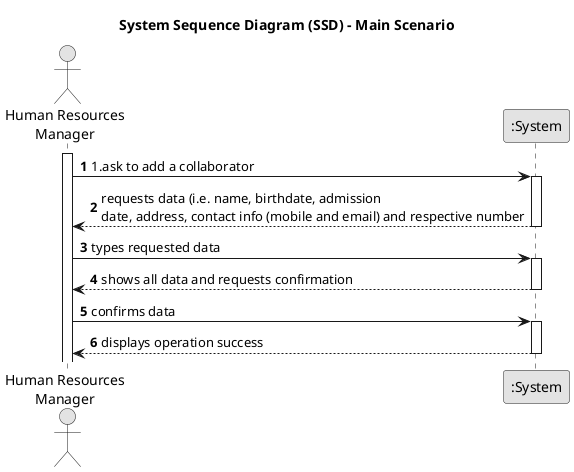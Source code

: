 @startuml
skinparam monochrome true
skinparam packageStyle rectangle
skinparam shadowing false

title System Sequence Diagram (SSD) - Main Scenario

autonumber

actor "Human Resources\nManager" as Employee
participant ":System" as System

activate Employee

    Employee -> System : 1.ask to add a collaborator

    activate System

        System --> Employee : requests data (i.e. name, birthdate, admission \ndate, address, contact info (mobile and email) and respective number

    deactivate System

    Employee -> System : types requested data
    activate System

        System --> Employee :  shows all data and requests confirmation
    deactivate System

    Employee -> System : confirms data
    activate System



        System --> Employee : displays operation success
    deactivate System

@enduml